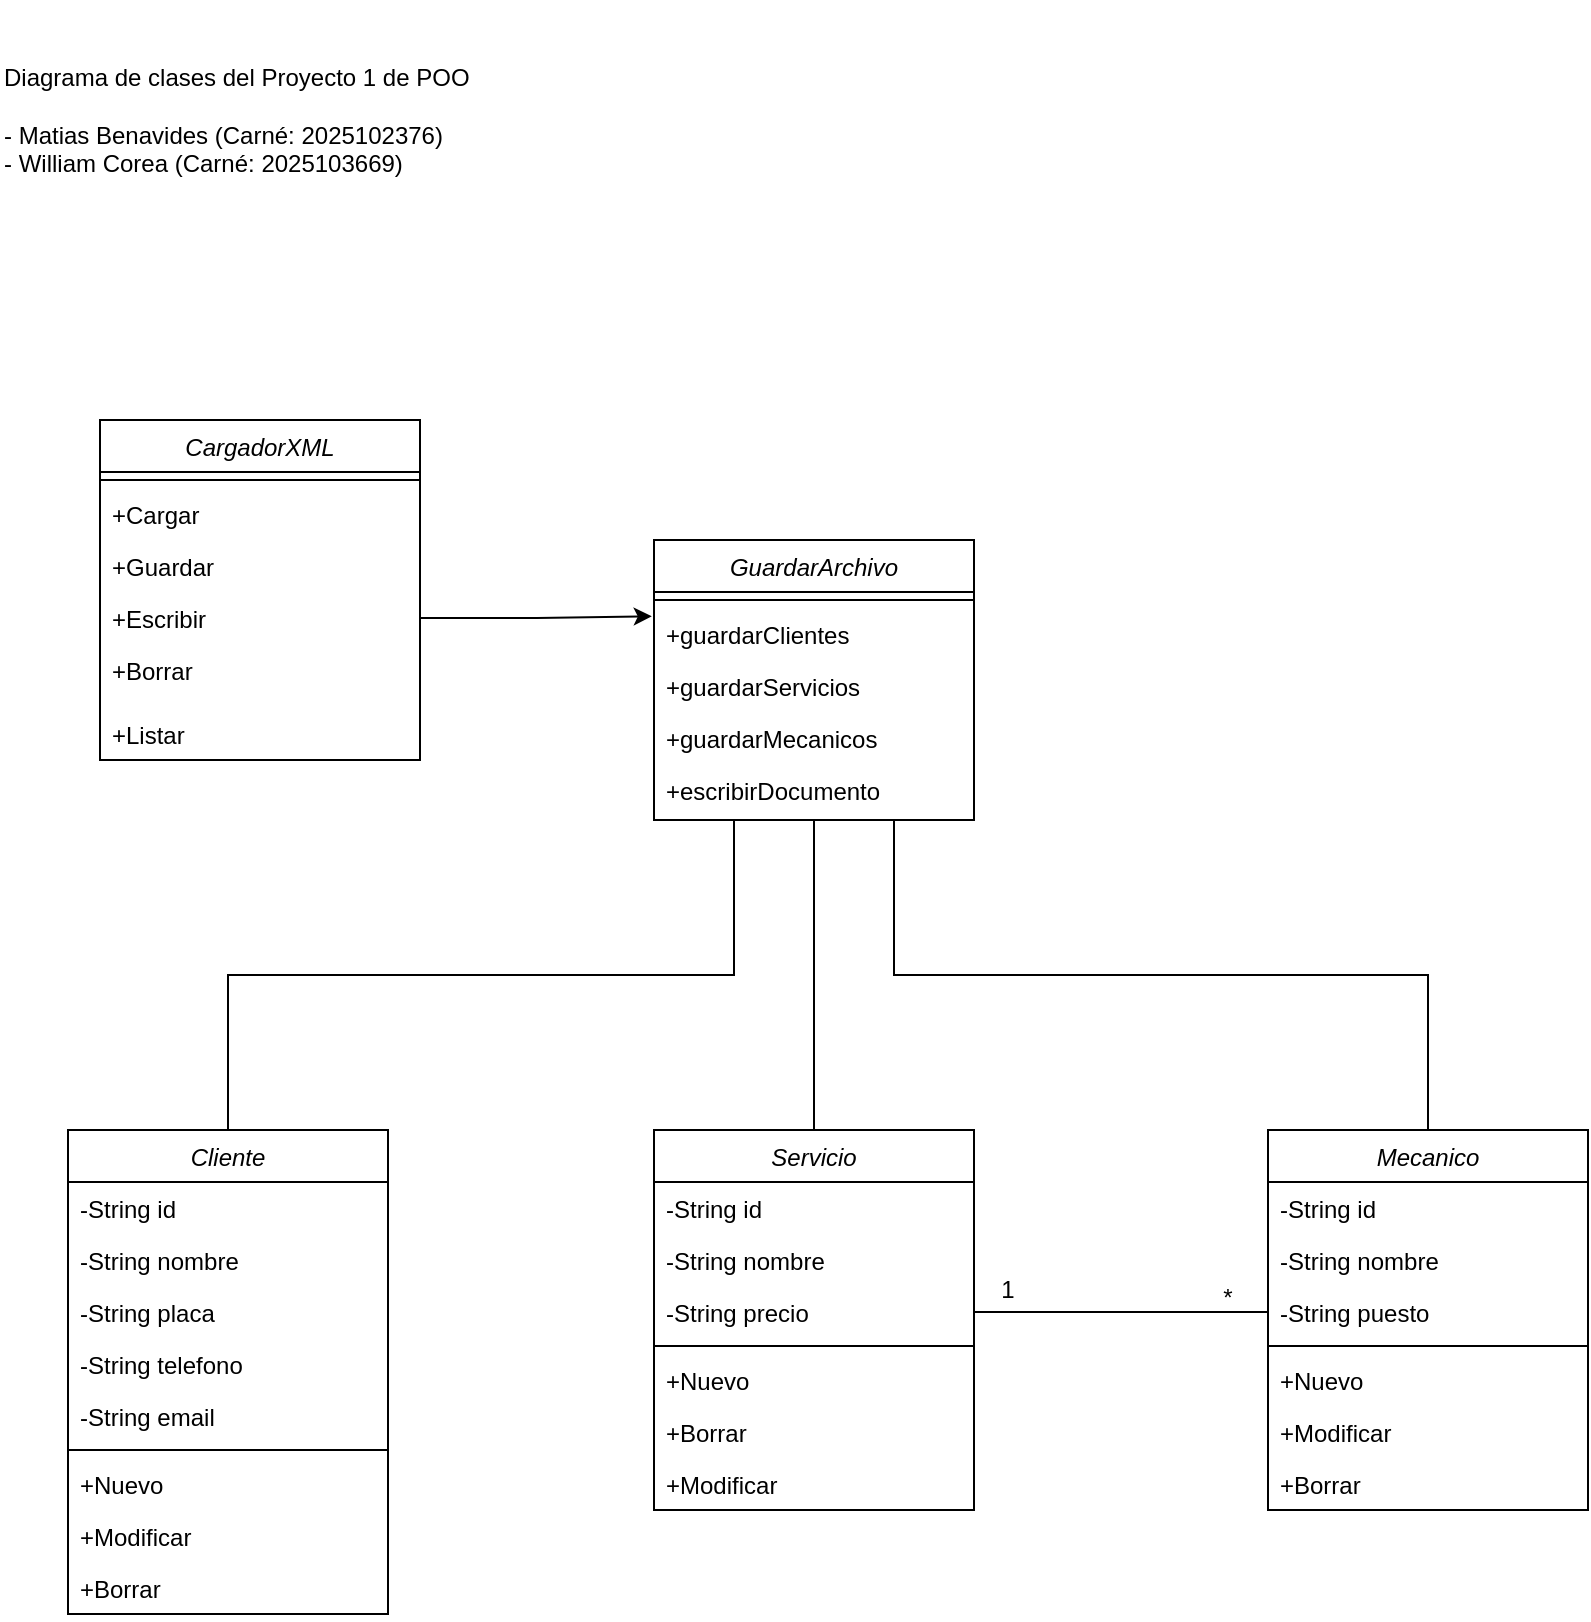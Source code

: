 <mxfile version="23.0.2" type="device">
  <diagram name="Diagrama Clases" id="s6Ef2Om351_lqkQxwLdJ">
    <mxGraphModel dx="989" dy="577" grid="1" gridSize="10" guides="1" tooltips="1" connect="1" arrows="1" fold="1" page="1" pageScale="1" pageWidth="827" pageHeight="1169" math="0" shadow="0">
      <root>
        <mxCell id="0" />
        <mxCell id="1" parent="0" />
        <mxCell id="9glzBW63mmN5R-9RCDnb-1" value="Diagrama de clases del Proyecto 1 de POO&lt;br&gt;&lt;br&gt;- Matias Benavides (Carné: 2025102376)&lt;br&gt;- William Corea (Carné: 2025103669)" style="text;html=1;strokeColor=none;fillColor=none;align=left;verticalAlign=middle;whiteSpace=wrap;rounded=0;" vertex="1" parent="1">
          <mxGeometry x="10" y="10" width="490" height="120" as="geometry" />
        </mxCell>
        <mxCell id="9glzBW63mmN5R-9RCDnb-3" value="Cliente" style="swimlane;fontStyle=2;align=center;verticalAlign=top;childLayout=stackLayout;horizontal=1;startSize=26;horizontalStack=0;resizeParent=1;resizeLast=0;collapsible=1;marginBottom=0;rounded=0;shadow=0;strokeWidth=1;" vertex="1" parent="1">
          <mxGeometry x="44" y="575" width="160" height="242" as="geometry" />
        </mxCell>
        <mxCell id="9glzBW63mmN5R-9RCDnb-4" value="-String id" style="text;align=left;verticalAlign=top;spacingLeft=4;spacingRight=4;overflow=hidden;rotatable=0;points=[[0,0.5],[1,0.5]];portConstraint=eastwest;" vertex="1" parent="9glzBW63mmN5R-9RCDnb-3">
          <mxGeometry y="26" width="160" height="26" as="geometry" />
        </mxCell>
        <mxCell id="9glzBW63mmN5R-9RCDnb-5" value="-String nombre" style="text;align=left;verticalAlign=top;spacingLeft=4;spacingRight=4;overflow=hidden;rotatable=0;points=[[0,0.5],[1,0.5]];portConstraint=eastwest;" vertex="1" parent="9glzBW63mmN5R-9RCDnb-3">
          <mxGeometry y="52" width="160" height="26" as="geometry" />
        </mxCell>
        <mxCell id="9glzBW63mmN5R-9RCDnb-6" value="-String placa" style="text;align=left;verticalAlign=top;spacingLeft=4;spacingRight=4;overflow=hidden;rotatable=0;points=[[0,0.5],[1,0.5]];portConstraint=eastwest;" vertex="1" parent="9glzBW63mmN5R-9RCDnb-3">
          <mxGeometry y="78" width="160" height="26" as="geometry" />
        </mxCell>
        <mxCell id="9glzBW63mmN5R-9RCDnb-7" value="-String telefono" style="text;align=left;verticalAlign=top;spacingLeft=4;spacingRight=4;overflow=hidden;rotatable=0;points=[[0,0.5],[1,0.5]];portConstraint=eastwest;" vertex="1" parent="9glzBW63mmN5R-9RCDnb-3">
          <mxGeometry y="104" width="160" height="26" as="geometry" />
        </mxCell>
        <mxCell id="9glzBW63mmN5R-9RCDnb-8" value="-String email" style="text;align=left;verticalAlign=top;spacingLeft=4;spacingRight=4;overflow=hidden;rotatable=0;points=[[0,0.5],[1,0.5]];portConstraint=eastwest;" vertex="1" parent="9glzBW63mmN5R-9RCDnb-3">
          <mxGeometry y="130" width="160" height="26" as="geometry" />
        </mxCell>
        <mxCell id="9glzBW63mmN5R-9RCDnb-9" value="" style="line;html=1;strokeWidth=1;align=left;verticalAlign=middle;spacingTop=-1;spacingLeft=3;spacingRight=3;rotatable=0;labelPosition=right;points=[];portConstraint=eastwest;" vertex="1" parent="9glzBW63mmN5R-9RCDnb-3">
          <mxGeometry y="156" width="160" height="8" as="geometry" />
        </mxCell>
        <mxCell id="9glzBW63mmN5R-9RCDnb-10" value="+Nuevo" style="text;align=left;verticalAlign=top;spacingLeft=4;spacingRight=4;overflow=hidden;rotatable=0;points=[[0,0.5],[1,0.5]];portConstraint=eastwest;" vertex="1" parent="9glzBW63mmN5R-9RCDnb-3">
          <mxGeometry y="164" width="160" height="26" as="geometry" />
        </mxCell>
        <mxCell id="9glzBW63mmN5R-9RCDnb-11" value="+Modificar" style="text;align=left;verticalAlign=top;spacingLeft=4;spacingRight=4;overflow=hidden;rotatable=0;points=[[0,0.5],[1,0.5]];portConstraint=eastwest;" vertex="1" parent="9glzBW63mmN5R-9RCDnb-3">
          <mxGeometry y="190" width="160" height="26" as="geometry" />
        </mxCell>
        <mxCell id="9glzBW63mmN5R-9RCDnb-12" value="+Borrar" style="text;align=left;verticalAlign=top;spacingLeft=4;spacingRight=4;overflow=hidden;rotatable=0;points=[[0,0.5],[1,0.5]];portConstraint=eastwest;" vertex="1" parent="9glzBW63mmN5R-9RCDnb-3">
          <mxGeometry y="216" width="160" height="26" as="geometry" />
        </mxCell>
        <mxCell id="9glzBW63mmN5R-9RCDnb-13" value="Servicio" style="swimlane;fontStyle=2;align=center;verticalAlign=top;childLayout=stackLayout;horizontal=1;startSize=26;horizontalStack=0;resizeParent=1;resizeLast=0;collapsible=1;marginBottom=0;rounded=0;shadow=0;strokeWidth=1;" vertex="1" parent="1">
          <mxGeometry x="337" y="575" width="160" height="190" as="geometry" />
        </mxCell>
        <mxCell id="9glzBW63mmN5R-9RCDnb-14" value="-String id" style="text;align=left;verticalAlign=top;spacingLeft=4;spacingRight=4;overflow=hidden;rotatable=0;points=[[0,0.5],[1,0.5]];portConstraint=eastwest;" vertex="1" parent="9glzBW63mmN5R-9RCDnb-13">
          <mxGeometry y="26" width="160" height="26" as="geometry" />
        </mxCell>
        <mxCell id="9glzBW63mmN5R-9RCDnb-15" value="-String nombre" style="text;align=left;verticalAlign=top;spacingLeft=4;spacingRight=4;overflow=hidden;rotatable=0;points=[[0,0.5],[1,0.5]];portConstraint=eastwest;" vertex="1" parent="9glzBW63mmN5R-9RCDnb-13">
          <mxGeometry y="52" width="160" height="26" as="geometry" />
        </mxCell>
        <mxCell id="9glzBW63mmN5R-9RCDnb-16" value="-String precio" style="text;align=left;verticalAlign=top;spacingLeft=4;spacingRight=4;overflow=hidden;rotatable=0;points=[[0,0.5],[1,0.5]];portConstraint=eastwest;" vertex="1" parent="9glzBW63mmN5R-9RCDnb-13">
          <mxGeometry y="78" width="160" height="26" as="geometry" />
        </mxCell>
        <mxCell id="9glzBW63mmN5R-9RCDnb-17" value="" style="line;html=1;strokeWidth=1;align=left;verticalAlign=middle;spacingTop=-1;spacingLeft=3;spacingRight=3;rotatable=0;labelPosition=right;points=[];portConstraint=eastwest;" vertex="1" parent="9glzBW63mmN5R-9RCDnb-13">
          <mxGeometry y="104" width="160" height="8" as="geometry" />
        </mxCell>
        <mxCell id="9glzBW63mmN5R-9RCDnb-18" value="+Nuevo" style="text;align=left;verticalAlign=top;spacingLeft=4;spacingRight=4;overflow=hidden;rotatable=0;points=[[0,0.5],[1,0.5]];portConstraint=eastwest;" vertex="1" parent="9glzBW63mmN5R-9RCDnb-13">
          <mxGeometry y="112" width="160" height="26" as="geometry" />
        </mxCell>
        <mxCell id="9glzBW63mmN5R-9RCDnb-19" value="+Borrar" style="text;align=left;verticalAlign=top;spacingLeft=4;spacingRight=4;overflow=hidden;rotatable=0;points=[[0,0.5],[1,0.5]];portConstraint=eastwest;" vertex="1" parent="9glzBW63mmN5R-9RCDnb-13">
          <mxGeometry y="138" width="160" height="26" as="geometry" />
        </mxCell>
        <mxCell id="9glzBW63mmN5R-9RCDnb-20" value="+Modificar" style="text;align=left;verticalAlign=top;spacingLeft=4;spacingRight=4;overflow=hidden;rotatable=0;points=[[0,0.5],[1,0.5]];portConstraint=eastwest;" vertex="1" parent="9glzBW63mmN5R-9RCDnb-13">
          <mxGeometry y="164" width="160" height="26" as="geometry" />
        </mxCell>
        <mxCell id="9glzBW63mmN5R-9RCDnb-21" value="Mecanico" style="swimlane;fontStyle=2;align=center;verticalAlign=top;childLayout=stackLayout;horizontal=1;startSize=26;horizontalStack=0;resizeParent=1;resizeLast=0;collapsible=1;marginBottom=0;rounded=0;shadow=0;strokeWidth=1;" vertex="1" parent="1">
          <mxGeometry x="644" y="575" width="160" height="190" as="geometry" />
        </mxCell>
        <mxCell id="9glzBW63mmN5R-9RCDnb-22" value="-String id" style="text;align=left;verticalAlign=top;spacingLeft=4;spacingRight=4;overflow=hidden;rotatable=0;points=[[0,0.5],[1,0.5]];portConstraint=eastwest;" vertex="1" parent="9glzBW63mmN5R-9RCDnb-21">
          <mxGeometry y="26" width="160" height="26" as="geometry" />
        </mxCell>
        <mxCell id="9glzBW63mmN5R-9RCDnb-23" value="-String nombre" style="text;align=left;verticalAlign=top;spacingLeft=4;spacingRight=4;overflow=hidden;rotatable=0;points=[[0,0.5],[1,0.5]];portConstraint=eastwest;" vertex="1" parent="9glzBW63mmN5R-9RCDnb-21">
          <mxGeometry y="52" width="160" height="26" as="geometry" />
        </mxCell>
        <mxCell id="9glzBW63mmN5R-9RCDnb-24" value="-String puesto" style="text;align=left;verticalAlign=top;spacingLeft=4;spacingRight=4;overflow=hidden;rotatable=0;points=[[0,0.5],[1,0.5]];portConstraint=eastwest;" vertex="1" parent="9glzBW63mmN5R-9RCDnb-21">
          <mxGeometry y="78" width="160" height="26" as="geometry" />
        </mxCell>
        <mxCell id="9glzBW63mmN5R-9RCDnb-25" value="" style="line;html=1;strokeWidth=1;align=left;verticalAlign=middle;spacingTop=-1;spacingLeft=3;spacingRight=3;rotatable=0;labelPosition=right;points=[];portConstraint=eastwest;" vertex="1" parent="9glzBW63mmN5R-9RCDnb-21">
          <mxGeometry y="104" width="160" height="8" as="geometry" />
        </mxCell>
        <mxCell id="9glzBW63mmN5R-9RCDnb-26" value="+Nuevo" style="text;align=left;verticalAlign=top;spacingLeft=4;spacingRight=4;overflow=hidden;rotatable=0;points=[[0,0.5],[1,0.5]];portConstraint=eastwest;" vertex="1" parent="9glzBW63mmN5R-9RCDnb-21">
          <mxGeometry y="112" width="160" height="26" as="geometry" />
        </mxCell>
        <mxCell id="9glzBW63mmN5R-9RCDnb-27" value="+Modificar" style="text;align=left;verticalAlign=top;spacingLeft=4;spacingRight=4;overflow=hidden;rotatable=0;points=[[0,0.5],[1,0.5]];portConstraint=eastwest;" vertex="1" parent="9glzBW63mmN5R-9RCDnb-21">
          <mxGeometry y="138" width="160" height="26" as="geometry" />
        </mxCell>
        <mxCell id="9glzBW63mmN5R-9RCDnb-28" value="+Borrar" style="text;align=left;verticalAlign=top;spacingLeft=4;spacingRight=4;overflow=hidden;rotatable=0;points=[[0,0.5],[1,0.5]];portConstraint=eastwest;" vertex="1" parent="9glzBW63mmN5R-9RCDnb-21">
          <mxGeometry y="164" width="160" height="26" as="geometry" />
        </mxCell>
        <mxCell id="9glzBW63mmN5R-9RCDnb-29" value="CargadorXML" style="swimlane;fontStyle=2;align=center;verticalAlign=top;childLayout=stackLayout;horizontal=1;startSize=26;horizontalStack=0;resizeParent=1;resizeLast=0;collapsible=1;marginBottom=0;rounded=0;shadow=0;strokeWidth=1;" vertex="1" parent="1">
          <mxGeometry x="60" y="220" width="160" height="170" as="geometry" />
        </mxCell>
        <mxCell id="9glzBW63mmN5R-9RCDnb-30" value="" style="line;html=1;strokeWidth=1;align=left;verticalAlign=middle;spacingTop=-1;spacingLeft=3;spacingRight=3;rotatable=0;labelPosition=right;points=[];portConstraint=eastwest;" vertex="1" parent="9glzBW63mmN5R-9RCDnb-29">
          <mxGeometry y="26" width="160" height="8" as="geometry" />
        </mxCell>
        <mxCell id="9glzBW63mmN5R-9RCDnb-31" value="+Cargar" style="text;align=left;verticalAlign=top;spacingLeft=4;spacingRight=4;overflow=hidden;rotatable=0;points=[[0,0.5],[1,0.5]];portConstraint=eastwest;" vertex="1" parent="9glzBW63mmN5R-9RCDnb-29">
          <mxGeometry y="34" width="160" height="26" as="geometry" />
        </mxCell>
        <mxCell id="9glzBW63mmN5R-9RCDnb-32" value="+Guardar" style="text;align=left;verticalAlign=top;spacingLeft=4;spacingRight=4;overflow=hidden;rotatable=0;points=[[0,0.5],[1,0.5]];portConstraint=eastwest;" vertex="1" parent="9glzBW63mmN5R-9RCDnb-29">
          <mxGeometry y="60" width="160" height="26" as="geometry" />
        </mxCell>
        <mxCell id="9glzBW63mmN5R-9RCDnb-33" value="+Escribir" style="text;align=left;verticalAlign=top;spacingLeft=4;spacingRight=4;overflow=hidden;rotatable=0;points=[[0,0.5],[1,0.5]];portConstraint=eastwest;" vertex="1" parent="9glzBW63mmN5R-9RCDnb-29">
          <mxGeometry y="86" width="160" height="26" as="geometry" />
        </mxCell>
        <mxCell id="9glzBW63mmN5R-9RCDnb-34" value="+Borrar" style="text;align=left;verticalAlign=top;spacingLeft=4;spacingRight=4;overflow=hidden;rotatable=0;points=[[0,0.5],[1,0.5]];portConstraint=eastwest;" vertex="1" parent="9glzBW63mmN5R-9RCDnb-29">
          <mxGeometry y="112" width="160" height="32" as="geometry" />
        </mxCell>
        <mxCell id="9glzBW63mmN5R-9RCDnb-35" value="+Listar" style="text;align=left;verticalAlign=top;spacingLeft=4;spacingRight=4;overflow=hidden;rotatable=0;points=[[0,0.5],[1,0.5]];portConstraint=eastwest;" vertex="1" parent="9glzBW63mmN5R-9RCDnb-29">
          <mxGeometry y="144" width="160" height="26" as="geometry" />
        </mxCell>
        <mxCell id="9glzBW63mmN5R-9RCDnb-36" value="GuardarArchivo" style="swimlane;fontStyle=2;align=center;verticalAlign=top;childLayout=stackLayout;horizontal=1;startSize=26;horizontalStack=0;resizeParent=1;resizeLast=0;collapsible=1;marginBottom=0;rounded=0;shadow=0;strokeWidth=1;" vertex="1" parent="1">
          <mxGeometry x="337" y="280" width="160" height="140" as="geometry" />
        </mxCell>
        <mxCell id="9glzBW63mmN5R-9RCDnb-37" value="" style="line;html=1;strokeWidth=1;align=left;verticalAlign=middle;spacingTop=-1;spacingLeft=3;spacingRight=3;rotatable=0;labelPosition=right;points=[];portConstraint=eastwest;" vertex="1" parent="9glzBW63mmN5R-9RCDnb-36">
          <mxGeometry y="26" width="160" height="8" as="geometry" />
        </mxCell>
        <mxCell id="9glzBW63mmN5R-9RCDnb-38" value="+guardarClientes" style="text;align=left;verticalAlign=top;spacingLeft=4;spacingRight=4;overflow=hidden;rotatable=0;points=[[0,0.5],[1,0.5]];portConstraint=eastwest;" vertex="1" parent="9glzBW63mmN5R-9RCDnb-36">
          <mxGeometry y="34" width="160" height="26" as="geometry" />
        </mxCell>
        <mxCell id="9glzBW63mmN5R-9RCDnb-39" value="+guardarServicios" style="text;align=left;verticalAlign=top;spacingLeft=4;spacingRight=4;overflow=hidden;rotatable=0;points=[[0,0.5],[1,0.5]];portConstraint=eastwest;" vertex="1" parent="9glzBW63mmN5R-9RCDnb-36">
          <mxGeometry y="60" width="160" height="26" as="geometry" />
        </mxCell>
        <mxCell id="9glzBW63mmN5R-9RCDnb-40" value="+guardarMecanicos" style="text;align=left;verticalAlign=top;spacingLeft=4;spacingRight=4;overflow=hidden;rotatable=0;points=[[0,0.5],[1,0.5]];portConstraint=eastwest;" vertex="1" parent="9glzBW63mmN5R-9RCDnb-36">
          <mxGeometry y="86" width="160" height="26" as="geometry" />
        </mxCell>
        <mxCell id="9glzBW63mmN5R-9RCDnb-41" value="+escribirDocumento" style="text;align=left;verticalAlign=top;spacingLeft=4;spacingRight=4;overflow=hidden;rotatable=0;points=[[0,0.5],[1,0.5]];portConstraint=eastwest;" vertex="1" parent="9glzBW63mmN5R-9RCDnb-36">
          <mxGeometry y="112" width="160" height="28" as="geometry" />
        </mxCell>
        <mxCell id="9glzBW63mmN5R-9RCDnb-43" value="" style="endArrow=none;html=1;rounded=0;exitX=1;exitY=0.5;exitDx=0;exitDy=0;entryX=0;entryY=0.5;entryDx=0;entryDy=0;" edge="1" parent="1" source="9glzBW63mmN5R-9RCDnb-16" target="9glzBW63mmN5R-9RCDnb-24">
          <mxGeometry width="50" height="50" relative="1" as="geometry">
            <mxPoint x="400" y="500" as="sourcePoint" />
            <mxPoint x="450" y="450" as="targetPoint" />
          </mxGeometry>
        </mxCell>
        <mxCell id="9glzBW63mmN5R-9RCDnb-44" value="1" style="text;html=1;strokeColor=none;fillColor=none;align=center;verticalAlign=middle;whiteSpace=wrap;rounded=0;" vertex="1" parent="1">
          <mxGeometry x="504" y="640" width="20" height="30" as="geometry" />
        </mxCell>
        <mxCell id="9glzBW63mmN5R-9RCDnb-45" value="*" style="text;html=1;strokeColor=none;fillColor=none;align=center;verticalAlign=middle;whiteSpace=wrap;rounded=0;" vertex="1" parent="1">
          <mxGeometry x="614" y="644" width="20" height="30" as="geometry" />
        </mxCell>
        <mxCell id="9glzBW63mmN5R-9RCDnb-46" value="" style="endArrow=none;html=1;rounded=0;exitX=0.5;exitY=0;exitDx=0;exitDy=0;entryX=0.25;entryY=1;entryDx=0;entryDy=0;edgeStyle=orthogonalEdgeStyle;" edge="1" parent="1" source="9glzBW63mmN5R-9RCDnb-3" target="9glzBW63mmN5R-9RCDnb-36">
          <mxGeometry width="50" height="50" relative="1" as="geometry">
            <mxPoint x="400" y="500" as="sourcePoint" />
            <mxPoint x="450" y="450" as="targetPoint" />
          </mxGeometry>
        </mxCell>
        <mxCell id="9glzBW63mmN5R-9RCDnb-47" value="" style="endArrow=none;html=1;rounded=0;exitX=0.5;exitY=0;exitDx=0;exitDy=0;entryX=0.5;entryY=1;entryDx=0;entryDy=0;edgeStyle=orthogonalEdgeStyle;" edge="1" parent="1" source="9glzBW63mmN5R-9RCDnb-13" target="9glzBW63mmN5R-9RCDnb-36">
          <mxGeometry width="50" height="50" relative="1" as="geometry">
            <mxPoint x="134" y="585" as="sourcePoint" />
            <mxPoint x="377" y="386" as="targetPoint" />
          </mxGeometry>
        </mxCell>
        <mxCell id="9glzBW63mmN5R-9RCDnb-48" value="" style="endArrow=none;html=1;rounded=0;exitX=0.5;exitY=0;exitDx=0;exitDy=0;entryX=0.75;entryY=1;entryDx=0;entryDy=0;edgeStyle=orthogonalEdgeStyle;" edge="1" parent="1" source="9glzBW63mmN5R-9RCDnb-21" target="9glzBW63mmN5R-9RCDnb-36">
          <mxGeometry width="50" height="50" relative="1" as="geometry">
            <mxPoint x="427" y="585" as="sourcePoint" />
            <mxPoint x="427" y="386" as="targetPoint" />
          </mxGeometry>
        </mxCell>
        <mxCell id="9glzBW63mmN5R-9RCDnb-49" style="edgeStyle=orthogonalEdgeStyle;rounded=0;orthogonalLoop=1;jettySize=auto;html=1;entryX=-0.007;entryY=0.16;entryDx=0;entryDy=0;entryPerimeter=0;" edge="1" parent="1" source="9glzBW63mmN5R-9RCDnb-33" target="9glzBW63mmN5R-9RCDnb-38">
          <mxGeometry relative="1" as="geometry" />
        </mxCell>
      </root>
    </mxGraphModel>
  </diagram>
</mxfile>

